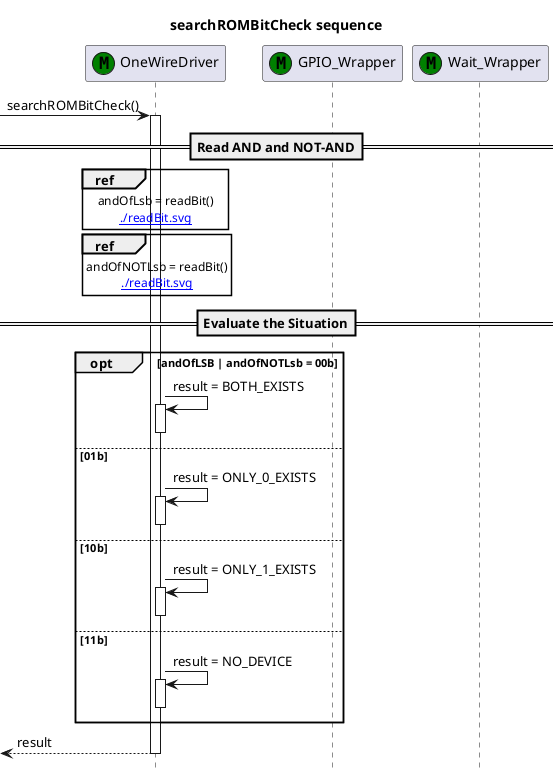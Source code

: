 @startuml

hide footbox

title searchROMBitCheck sequence

participant "OneWireDriver" as ModuleOneWireDriver<<M,Green>>[[../Class/OneWireDriver.svg]]
participant "GPIO_Wrapper" as ModuleGPIO_Wrapper<<M,Green>>[[../Class/OneWireDriver.svg]]
participant "Wait_Wrapper" as ModuleWait_Wrapper<<M,Green>>[[../Class/OneWireDriver.svg]]


-> ModuleOneWireDriver : searchROMBitCheck()
  activate ModuleOneWireDriver

==Read AND and NOT-AND==
ref over ModuleOneWireDriver
  andOfLsb = readBit()
  [[./readBit.svg]]
end ref
ref over ModuleOneWireDriver
  andOfNOTLsb = readBit()
  [[./readBit.svg]]
end ref

==Evaluate the Situation==
opt andOfLSB | andOfNOTLsb = 00b
  ModuleOneWireDriver -> ModuleOneWireDriver : result = BOTH_EXISTS
      activate ModuleOneWireDriver
      deactivate ModuleOneWireDriver
else 01b
  ModuleOneWireDriver -> ModuleOneWireDriver : result = ONLY_0_EXISTS
    activate ModuleOneWireDriver
    deactivate ModuleOneWireDriver
else 10b
  ModuleOneWireDriver -> ModuleOneWireDriver : result = ONLY_1_EXISTS
    activate ModuleOneWireDriver
    deactivate ModuleOneWireDriver
else 11b
  ModuleOneWireDriver -> ModuleOneWireDriver : result = NO_DEVICE
    activate ModuleOneWireDriver
    deactivate ModuleOneWireDriver
end

<-- ModuleOneWireDriver : result
  deactivate ModuleOneWireDriver

@enduml

